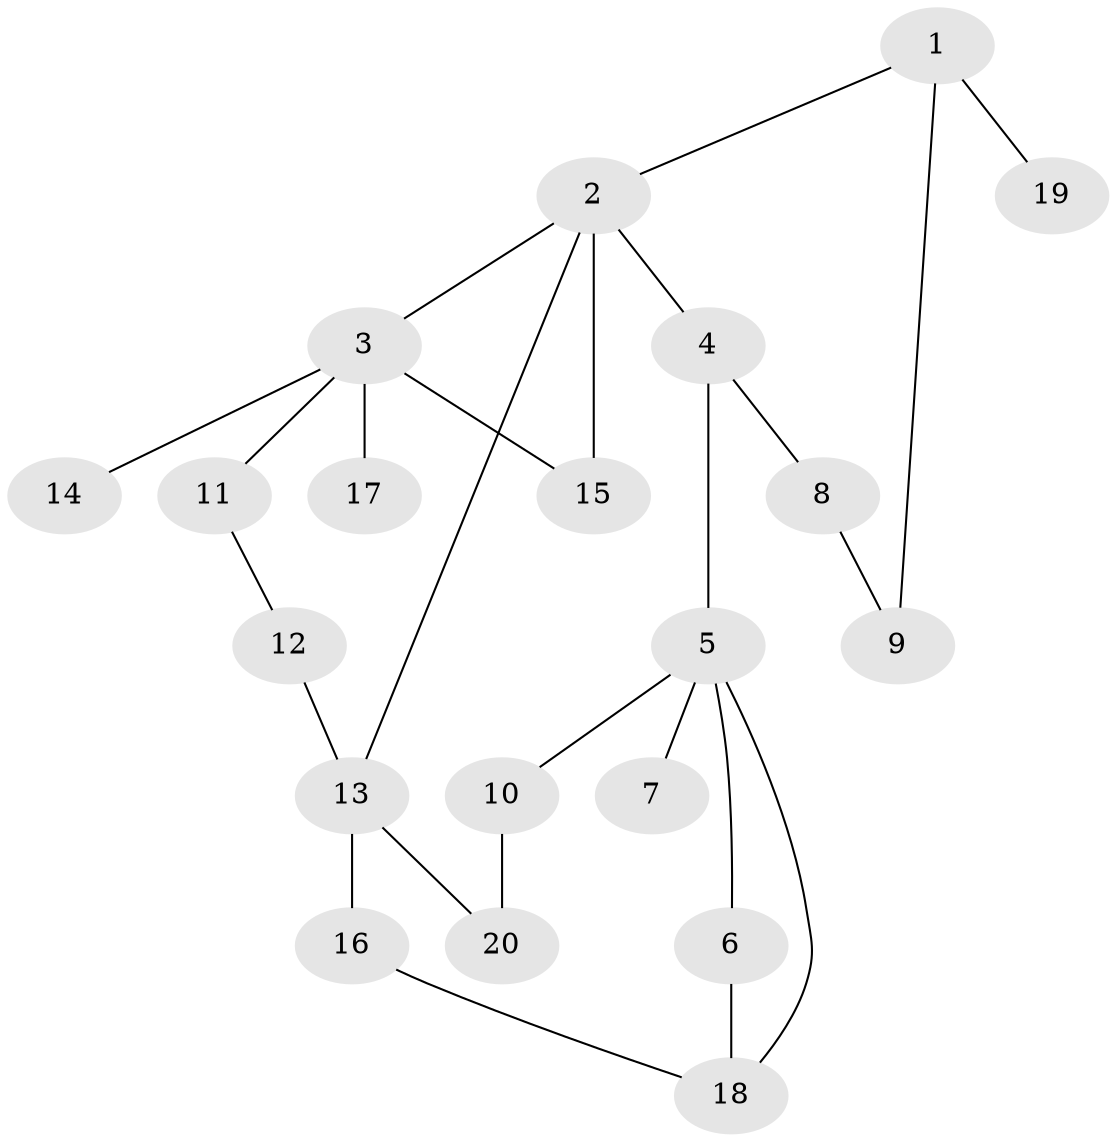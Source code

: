 // Generated by graph-tools (version 1.1) at 2025/46/02/15/25 05:46:28]
// undirected, 20 vertices, 25 edges
graph export_dot {
graph [start="1"]
  node [color=gray90,style=filled];
  1;
  2;
  3;
  4;
  5;
  6;
  7;
  8;
  9;
  10;
  11;
  12;
  13;
  14;
  15;
  16;
  17;
  18;
  19;
  20;
  1 -- 2;
  1 -- 9;
  1 -- 19;
  2 -- 3;
  2 -- 4;
  2 -- 15;
  2 -- 13;
  3 -- 11;
  3 -- 14;
  3 -- 15;
  3 -- 17;
  4 -- 5;
  4 -- 8;
  5 -- 6;
  5 -- 7;
  5 -- 10;
  5 -- 18;
  6 -- 18;
  8 -- 9;
  10 -- 20;
  11 -- 12;
  12 -- 13;
  13 -- 16;
  13 -- 20;
  16 -- 18;
}
